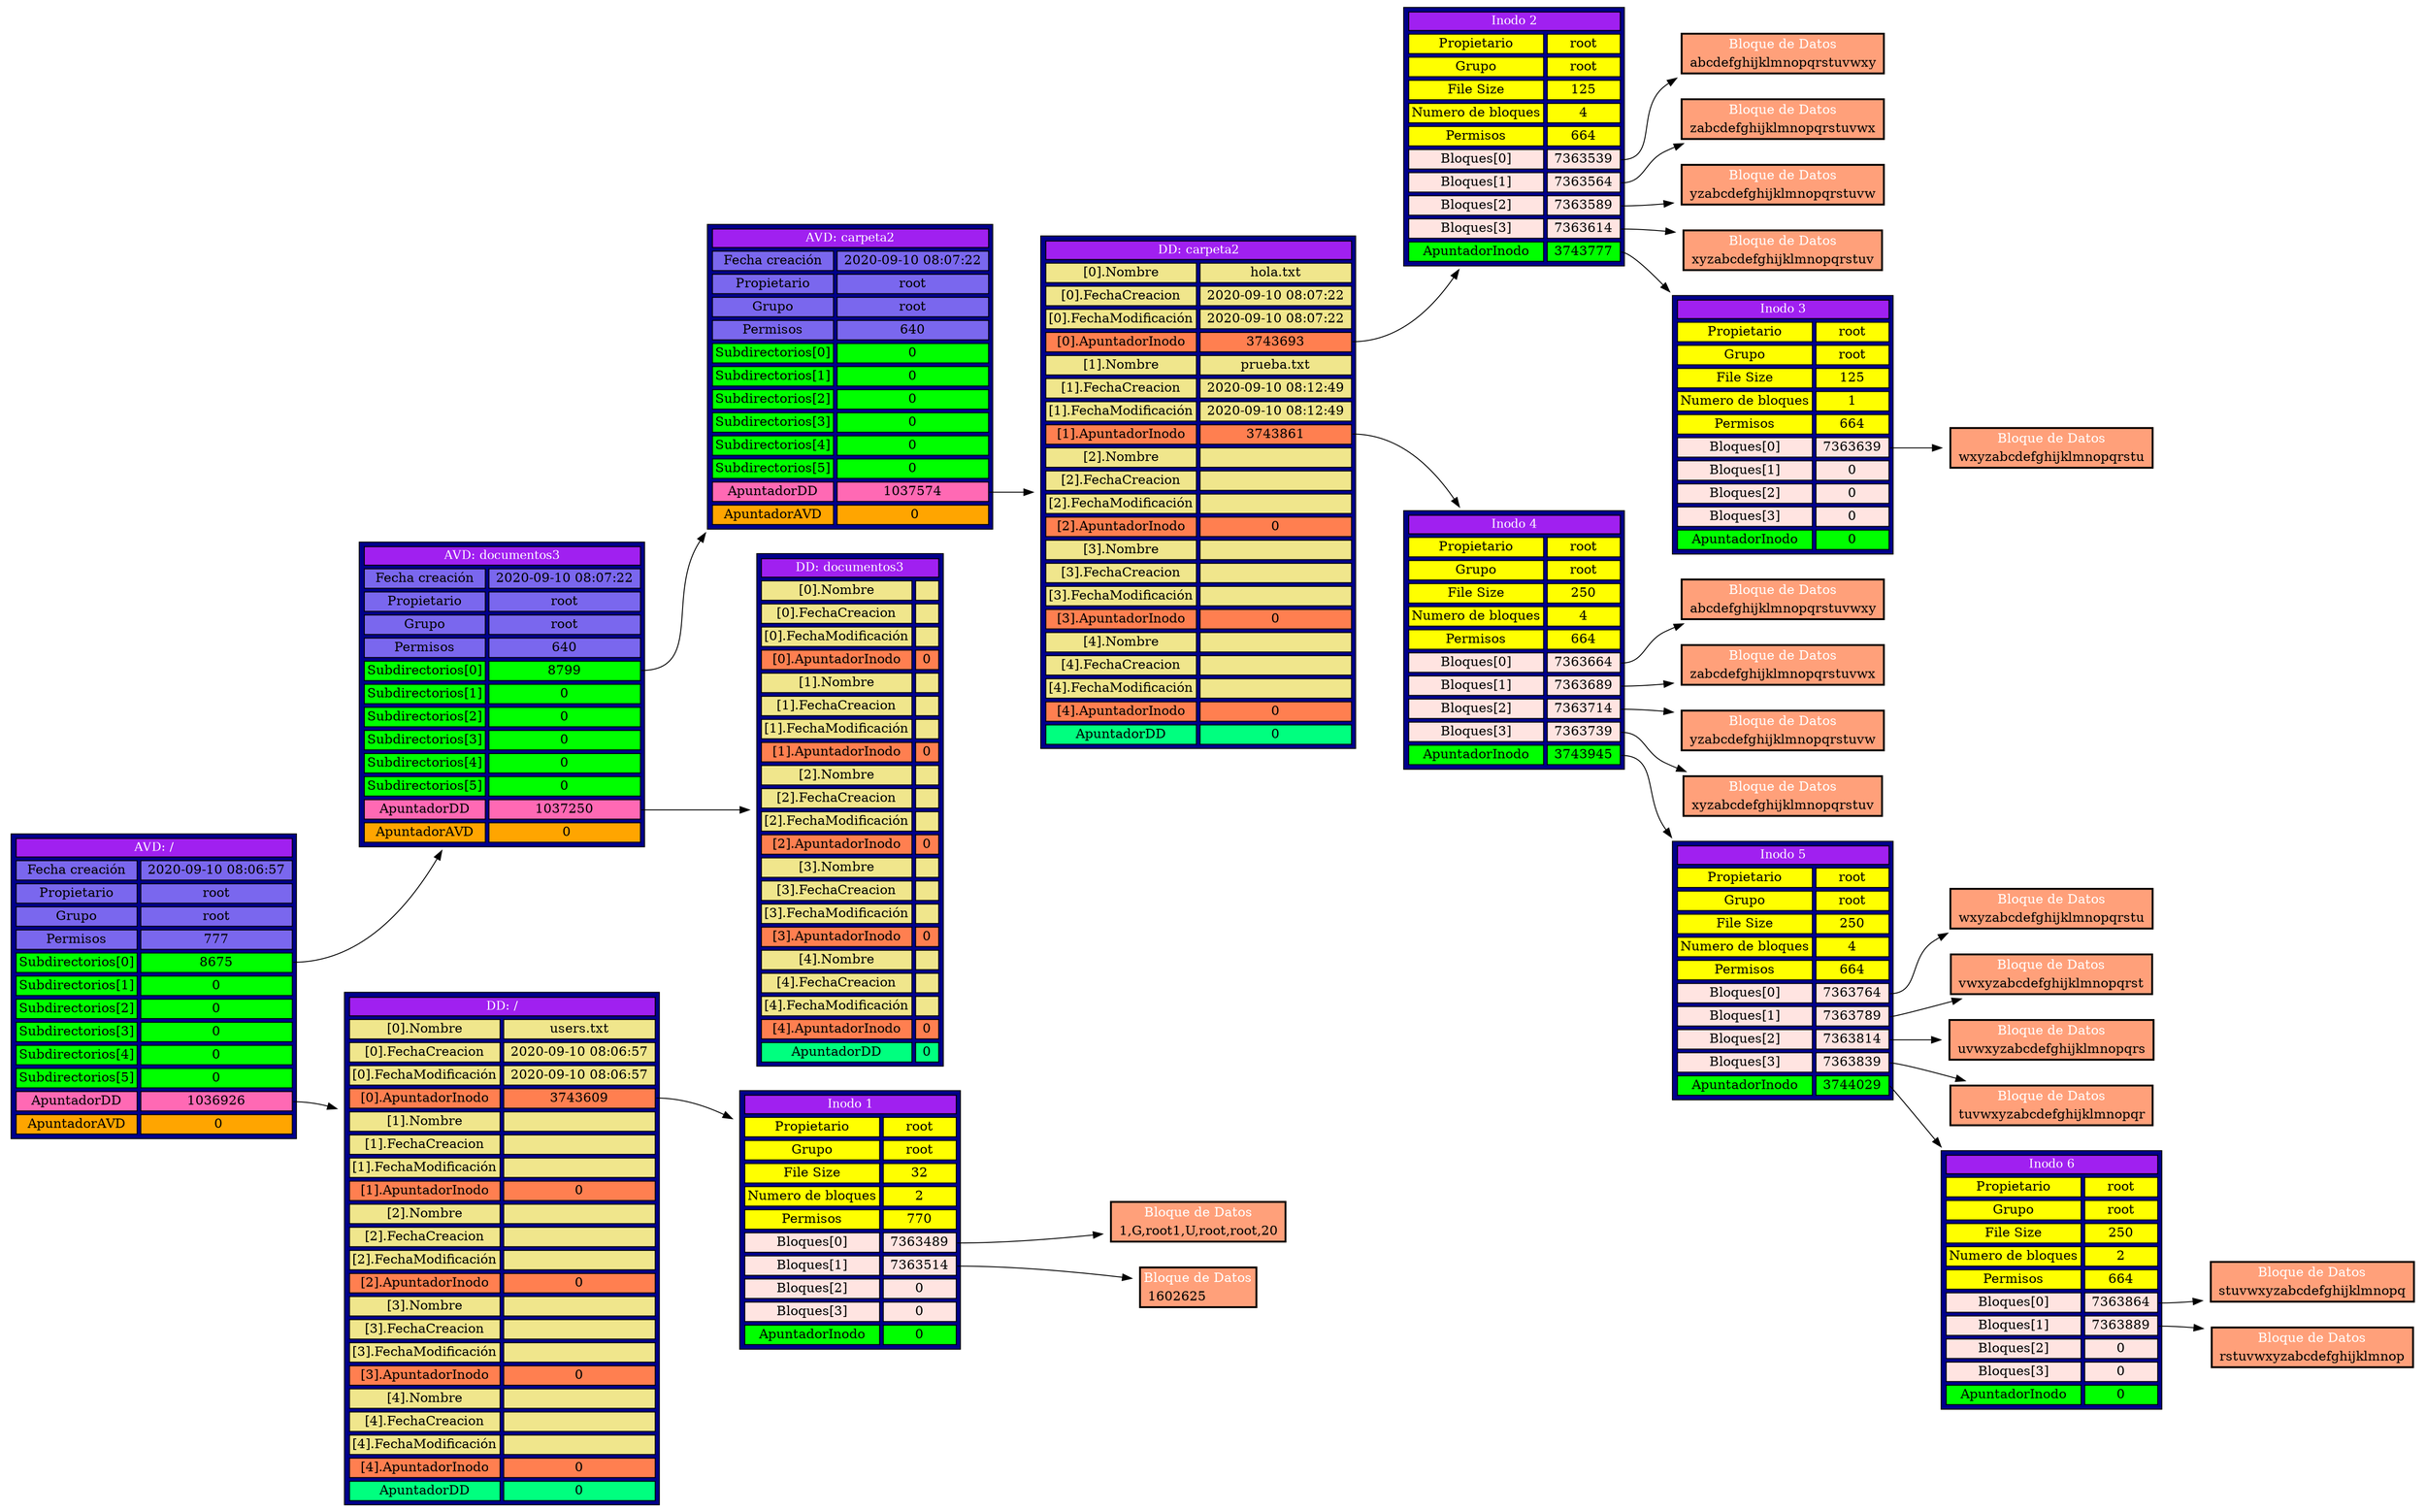 digraph Tree {
		node [shape=plaintext];
		rankdir =LR;
		AVD0 [label=<
	<TABLE BORDER="1"  cellpadding="2"   CELLBORDER="1" CELLSPACING="4" BGCOLOR="blue4" color = 'black'>            
	   <TR> 
		   <TD bgcolor='purple' colspan="2"><font color='white' point-size='13'>AVD: /</font></TD>
	   </TR>
	   <TR> 
		   <TD bgcolor='slateblue2' >Fecha creación</TD>
		   <TD bgcolor='slateblue2' > 2020-09-10 08:06:57 </TD>
	   </TR>
	   <TR>
		   <TD bgcolor='slateblue2' >Propietario</TD>
		   <TD bgcolor='slateblue2' > root </TD>
	   </TR>
	   <TR>
		   <TD bgcolor='slateblue2' >Grupo</TD>
		   <TD bgcolor='slateblue2' > root </TD>
	   </TR>
	   <TR>
		   <TD bgcolor='slateblue2' >Permisos</TD>
		   <TD bgcolor='slateblue2' > 777 </TD>
	   </TR>
	   <TR>
		   <TD  bgcolor='green1' >Subdirectorios[0]</TD>
		   <TD  bgcolor='green1' PORT="0"> 8675 </TD>
	   </TR>
	   <TR>
		   <TD  bgcolor='green1' >Subdirectorios[1]</TD>
		   <TD  bgcolor='green1' PORT="1"> 0 </TD>
	   </TR>
	   <TR>
		   <TD  bgcolor='green1' >Subdirectorios[2]</TD>
		   <TD  bgcolor='green1' PORT="2"> 0 </TD>
	   </TR>
	   <TR>
		   <TD  bgcolor='green1' >Subdirectorios[3]</TD>
		   <TD  bgcolor='green1' PORT="3"> 0 </TD>
	   </TR>
	   <TR>
		   <TD  bgcolor='green1' >Subdirectorios[4]</TD>
		   <TD  bgcolor='green1' PORT="4"> 0 </TD>
	   </TR>
	   <TR>
		   <TD  bgcolor='green1' >Subdirectorios[5]</TD>
		   <TD  bgcolor='green1' PORT="5"> 0 </TD>
	   </TR>
	   <TR>
		   <TD  bgcolor='hotpink' >ApuntadorDD</TD>
		   <TD  bgcolor='hotpink' PORT="6"> 1036926 </TD>
	   </TR>
	   <TR>
		   <TD  bgcolor='orange' >ApuntadorAVD</TD>
		   <TD  bgcolor='orange' PORT="7"> 0</TD>
	   </TR>
   </TABLE>
	>];

	AVD0:0->AVD1
			
				AVD1 [label=<
	<TABLE BORDER="1"  cellpadding="2"   CELLBORDER="1" CELLSPACING="4" BGCOLOR="blue4" color = 'black'>            
	   <TR> 
		   <TD bgcolor='purple' colspan="2"><font color='white' point-size='13'>AVD: documentos3</font></TD>
	   </TR>
	   <TR> 
		   <TD bgcolor='slateblue2' >Fecha creación</TD>
		   <TD bgcolor='slateblue2' > 2020-09-10 08:07:22 </TD>
	   </TR>
	   <TR>
		   <TD bgcolor='slateblue2' >Propietario</TD>
		   <TD bgcolor='slateblue2' > root </TD>
	   </TR>
	   <TR>
		   <TD bgcolor='slateblue2' >Grupo</TD>
		   <TD bgcolor='slateblue2' > root </TD>
	   </TR>
	   <TR>
		   <TD bgcolor='slateblue2' >Permisos</TD>
		   <TD bgcolor='slateblue2' > 640 </TD>
	   </TR>
	   <TR>
		   <TD  bgcolor='green1' >Subdirectorios[0]</TD>
		   <TD  bgcolor='green1' PORT="0"> 8799 </TD>
	   </TR>
	   <TR>
		   <TD  bgcolor='green1' >Subdirectorios[1]</TD>
		   <TD  bgcolor='green1' PORT="1"> 0 </TD>
	   </TR>
	   <TR>
		   <TD  bgcolor='green1' >Subdirectorios[2]</TD>
		   <TD  bgcolor='green1' PORT="2"> 0 </TD>
	   </TR>
	   <TR>
		   <TD  bgcolor='green1' >Subdirectorios[3]</TD>
		   <TD  bgcolor='green1' PORT="3"> 0 </TD>
	   </TR>
	   <TR>
		   <TD  bgcolor='green1' >Subdirectorios[4]</TD>
		   <TD  bgcolor='green1' PORT="4"> 0 </TD>
	   </TR>
	   <TR>
		   <TD  bgcolor='green1' >Subdirectorios[5]</TD>
		   <TD  bgcolor='green1' PORT="5"> 0 </TD>
	   </TR>
	   <TR>
		   <TD  bgcolor='hotpink' >ApuntadorDD</TD>
		   <TD  bgcolor='hotpink' PORT="6"> 1037250 </TD>
	   </TR>
	   <TR>
		   <TD  bgcolor='orange' >ApuntadorAVD</TD>
		   <TD  bgcolor='orange' PORT="7"> 0</TD>
	   </TR>
   </TABLE>
	>];

	AVD1:0->AVD2
			
				AVD2 [label=<
	<TABLE BORDER="1"  cellpadding="2"   CELLBORDER="1" CELLSPACING="4" BGCOLOR="blue4" color = 'black'>            
	   <TR> 
		   <TD bgcolor='purple' colspan="2"><font color='white' point-size='13'>AVD: carpeta2</font></TD>
	   </TR>
	   <TR> 
		   <TD bgcolor='slateblue2' >Fecha creación</TD>
		   <TD bgcolor='slateblue2' > 2020-09-10 08:07:22 </TD>
	   </TR>
	   <TR>
		   <TD bgcolor='slateblue2' >Propietario</TD>
		   <TD bgcolor='slateblue2' > root </TD>
	   </TR>
	   <TR>
		   <TD bgcolor='slateblue2' >Grupo</TD>
		   <TD bgcolor='slateblue2' > root </TD>
	   </TR>
	   <TR>
		   <TD bgcolor='slateblue2' >Permisos</TD>
		   <TD bgcolor='slateblue2' > 640 </TD>
	   </TR>
	   <TR>
		   <TD  bgcolor='green1' >Subdirectorios[0]</TD>
		   <TD  bgcolor='green1' PORT="0"> 0 </TD>
	   </TR>
	   <TR>
		   <TD  bgcolor='green1' >Subdirectorios[1]</TD>
		   <TD  bgcolor='green1' PORT="1"> 0 </TD>
	   </TR>
	   <TR>
		   <TD  bgcolor='green1' >Subdirectorios[2]</TD>
		   <TD  bgcolor='green1' PORT="2"> 0 </TD>
	   </TR>
	   <TR>
		   <TD  bgcolor='green1' >Subdirectorios[3]</TD>
		   <TD  bgcolor='green1' PORT="3"> 0 </TD>
	   </TR>
	   <TR>
		   <TD  bgcolor='green1' >Subdirectorios[4]</TD>
		   <TD  bgcolor='green1' PORT="4"> 0 </TD>
	   </TR>
	   <TR>
		   <TD  bgcolor='green1' >Subdirectorios[5]</TD>
		   <TD  bgcolor='green1' PORT="5"> 0 </TD>
	   </TR>
	   <TR>
		   <TD  bgcolor='hotpink' >ApuntadorDD</TD>
		   <TD  bgcolor='hotpink' PORT="6"> 1037574 </TD>
	   </TR>
	   <TR>
		   <TD  bgcolor='orange' >ApuntadorAVD</TD>
		   <TD  bgcolor='orange' PORT="7"> 0</TD>
	   </TR>
   </TABLE>
	>];

	AVD2:6->DD0

			DD0 [label=<
	<TABLE BORDER="1"  cellpadding="2"   CELLBORDER="1" CELLSPACING="4" BGCOLOR="blue4" color = 'black'>            
	   <TR> 
		   <TD bgcolor='purple' colspan="2"><font color='white' point-size='13'>DD: carpeta2</font></TD>
	   </TR>
	   <TR>
		   <TD bgcolor='khaki' >[0].Nombre</TD>
		   <TD bgcolor='khaki' > hola.txt </TD>
	   </TR>
	   <TR>
		   <TD bgcolor='khaki' >[0].FechaCreacion</TD>
		   <TD bgcolor='khaki' > 2020-09-10 08:07:22 </TD>
	   </TR>
		<TR>
		   <TD bgcolor='khaki' >[0].FechaModificación</TD>
		   <TD bgcolor='khaki' > 2020-09-10 08:07:22 </TD>
	   </TR>
		<TR>
		   <TD bgcolor='coral' >[0].ApuntadorInodo</TD>
		   <TD bgcolor='coral' PORT="0" > 3743693 </TD>
	   </TR>
		<TR>
		   <TD bgcolor='khaki' >[1].Nombre</TD>
		   <TD bgcolor='khaki' > prueba.txt </TD>
	   </TR>
	   <TR>
		   <TD bgcolor='khaki' >[1].FechaCreacion</TD>
		   <TD bgcolor='khaki' > 2020-09-10 08:12:49 </TD>
	   </TR>
		<TR>
		   <TD bgcolor='khaki' >[1].FechaModificación</TD>
		   <TD bgcolor='khaki' > 2020-09-10 08:12:49 </TD>
	   </TR>
		<TR>
		   <TD bgcolor='coral' >[1].ApuntadorInodo</TD>
		   <TD bgcolor='coral' PORT="1" > 3743861 </TD>
	   </TR>
		<TR>
		   <TD bgcolor='khaki' >[2].Nombre</TD>
		   <TD bgcolor='khaki' >  </TD>
	   </TR>
	   <TR>
		   <TD bgcolor='khaki' >[2].FechaCreacion</TD>
		   <TD bgcolor='khaki' >  </TD>
	   </TR>
		<TR>
		   <TD bgcolor='khaki' >[2].FechaModificación</TD>
		   <TD bgcolor='khaki' >  </TD>
	   </TR>
		<TR>
		   <TD bgcolor='coral' >[2].ApuntadorInodo</TD>
		   <TD bgcolor='coral' PORT="2" > 0 </TD>
	   </TR>
		<TR>
		   <TD bgcolor='khaki' >[3].Nombre</TD>
		   <TD bgcolor='khaki' >  </TD>
	   </TR>
	   <TR>
		   <TD bgcolor='khaki' >[3].FechaCreacion</TD>
		   <TD bgcolor='khaki' >  </TD>
	   </TR>
		<TR>
		   <TD bgcolor='khaki' >[3].FechaModificación</TD>
		   <TD bgcolor='khaki' >  </TD>
	   </TR>
		<TR>
		   <TD bgcolor='coral' >[3].ApuntadorInodo</TD>
		   <TD bgcolor='coral' PORT="3" > 0 </TD>
	   </TR>
		<TR>
		   <TD bgcolor='khaki' >[4].Nombre</TD>
		   <TD bgcolor='khaki' >  </TD>
	   </TR>
	   <TR>
		   <TD bgcolor='khaki' >[4].FechaCreacion</TD>
		   <TD bgcolor='khaki' >  </TD>
	   </TR>
		<TR>
		   <TD bgcolor='khaki' >[4].FechaModificación</TD>
		   <TD bgcolor='khaki' >  </TD>
	   </TR>
		<TR>
		   <TD bgcolor='coral' >[4].ApuntadorInodo</TD>
		   <TD bgcolor='coral' PORT="4" > 0 </TD>
	   </TR>
	   <TR>
		   <TD  bgcolor='springgreen' >ApuntadorDD</TD>
		   <TD  bgcolor='springgreen' PORT="5"> 0 </TD>
	   </TR>

   </TABLE>
	>];

	DD0:0->Inodo0
			
				Inodo0 [label=<
	<TABLE BORDER="1"  cellpadding="2"   CELLBORDER="1" CELLSPACING="4" BGCOLOR="blue4" color = 'black'>            
	   <TR>
	   <TD bgcolor='purple' colspan="2"><font color='white' point-size='13'>Inodo 2</font></TD>
	   </TR>
	   <TR> 
		   <TD bgcolor='yellow' >Propietario</TD>
		   <TD bgcolor='yellow' > root </TD>
	   </TR>
	   <TR> 
		   <TD bgcolor='yellow' >Grupo</TD>
		   <TD bgcolor='yellow' > root </TD>
	   </TR>
	   <TR> 
		   <TD bgcolor='yellow' >File Size</TD>
		   <TD bgcolor='yellow' > 125 </TD>
	   </TR>
	   <TR> 
		   <TD bgcolor='yellow' >Numero de bloques</TD>
		   <TD bgcolor='yellow' > 4 </TD>
	   </TR>
	   <TR> 
		   <TD bgcolor='yellow' >Permisos</TD>
		   <TD bgcolor='yellow' > 664 </TD>
	   </TR>
	   <TR> 
		   <TD bgcolor='mistyrose' >Bloques[0]</TD>
		   <TD bgcolor='mistyrose' PORT="0" > 7363539 </TD>
	   </TR>
	   <TR> 
		   <TD bgcolor='mistyrose' >Bloques[1]</TD>
		   <TD bgcolor='mistyrose' PORT="1" > 7363564 </TD>
	   </TR>
	   <TR> 
		   <TD bgcolor='mistyrose' >Bloques[2]</TD>
		   <TD bgcolor='mistyrose' PORT="2" > 7363589 </TD>
	   </TR>
	   <TR> 
		   <TD bgcolor='mistyrose' >Bloques[3]</TD>
		   <TD bgcolor='mistyrose' PORT="3" > 7363614 </TD>
	   </TR>
	   <TR> 
		   <TD bgcolor='lime' >ApuntadorInodo</TD>
		   <TD bgcolor='lime' PORT="4" > 3743777 </TD>
	   </TR>

   	</TABLE>
   >];
   
	Inodo0:0->Bloque0
			
				Bloque0 [label=<
	<table border="2" cellborder="0" cellspacing="1" bgcolor="lightsalmon" color="black">
		<tr> 
			<TD align ="center"><font color="white" >Bloque de Datos</font></TD> 
		</tr>
		<tr>
			<TD align="left"> abcdefghijklmnopqrstuvwxy </TD>
		</tr>
	</table>
	>];
	
	Inodo0:1->Bloque1
			
				Bloque1 [label=<
	<table border="2" cellborder="0" cellspacing="1" bgcolor="lightsalmon" color="black">
		<tr> 
			<TD align ="center"><font color="white" >Bloque de Datos</font></TD> 
		</tr>
		<tr>
			<TD align="left"> zabcdefghijklmnopqrstuvwx </TD>
		</tr>
	</table>
	>];
	
	Inodo0:2->Bloque2
			
				Bloque2 [label=<
	<table border="2" cellborder="0" cellspacing="1" bgcolor="lightsalmon" color="black">
		<tr> 
			<TD align ="center"><font color="white" >Bloque de Datos</font></TD> 
		</tr>
		<tr>
			<TD align="left"> yzabcdefghijklmnopqrstuvw </TD>
		</tr>
	</table>
	>];
	
	Inodo0:3->Bloque3
			
				Bloque3 [label=<
	<table border="2" cellborder="0" cellspacing="1" bgcolor="lightsalmon" color="black">
		<tr> 
			<TD align ="center"><font color="white" >Bloque de Datos</font></TD> 
		</tr>
		<tr>
			<TD align="left"> xyzabcdefghijklmnopqrstuv </TD>
		</tr>
	</table>
	>];
	
	Inodo0:4->Inodo1
			
				Inodo1 [label=<
	<TABLE BORDER="1"  cellpadding="2"   CELLBORDER="1" CELLSPACING="4" BGCOLOR="blue4" color = 'black'>            
	   <TR>
	   <TD bgcolor='purple' colspan="2"><font color='white' point-size='13'>Inodo 3</font></TD>
	   </TR>
	   <TR> 
		   <TD bgcolor='yellow' >Propietario</TD>
		   <TD bgcolor='yellow' > root </TD>
	   </TR>
	   <TR> 
		   <TD bgcolor='yellow' >Grupo</TD>
		   <TD bgcolor='yellow' > root </TD>
	   </TR>
	   <TR> 
		   <TD bgcolor='yellow' >File Size</TD>
		   <TD bgcolor='yellow' > 125 </TD>
	   </TR>
	   <TR> 
		   <TD bgcolor='yellow' >Numero de bloques</TD>
		   <TD bgcolor='yellow' > 1 </TD>
	   </TR>
	   <TR> 
		   <TD bgcolor='yellow' >Permisos</TD>
		   <TD bgcolor='yellow' > 664 </TD>
	   </TR>
	   <TR> 
		   <TD bgcolor='mistyrose' >Bloques[0]</TD>
		   <TD bgcolor='mistyrose' PORT="0" > 7363639 </TD>
	   </TR>
	   <TR> 
		   <TD bgcolor='mistyrose' >Bloques[1]</TD>
		   <TD bgcolor='mistyrose' PORT="1" > 0 </TD>
	   </TR>
	   <TR> 
		   <TD bgcolor='mistyrose' >Bloques[2]</TD>
		   <TD bgcolor='mistyrose' PORT="2" > 0 </TD>
	   </TR>
	   <TR> 
		   <TD bgcolor='mistyrose' >Bloques[3]</TD>
		   <TD bgcolor='mistyrose' PORT="3" > 0 </TD>
	   </TR>
	   <TR> 
		   <TD bgcolor='lime' >ApuntadorInodo</TD>
		   <TD bgcolor='lime' PORT="4" > 0 </TD>
	   </TR>

   	</TABLE>
   >];
   
	Inodo1:0->Bloque4
			
				Bloque4 [label=<
	<table border="2" cellborder="0" cellspacing="1" bgcolor="lightsalmon" color="black">
		<tr> 
			<TD align ="center"><font color="white" >Bloque de Datos</font></TD> 
		</tr>
		<tr>
			<TD align="left"> wxyzabcdefghijklmnopqrstu </TD>
		</tr>
	</table>
	>];
	
	DD0:1->Inodo2
			
				Inodo2 [label=<
	<TABLE BORDER="1"  cellpadding="2"   CELLBORDER="1" CELLSPACING="4" BGCOLOR="blue4" color = 'black'>            
	   <TR>
	   <TD bgcolor='purple' colspan="2"><font color='white' point-size='13'>Inodo 4</font></TD>
	   </TR>
	   <TR> 
		   <TD bgcolor='yellow' >Propietario</TD>
		   <TD bgcolor='yellow' > root </TD>
	   </TR>
	   <TR> 
		   <TD bgcolor='yellow' >Grupo</TD>
		   <TD bgcolor='yellow' > root </TD>
	   </TR>
	   <TR> 
		   <TD bgcolor='yellow' >File Size</TD>
		   <TD bgcolor='yellow' > 250 </TD>
	   </TR>
	   <TR> 
		   <TD bgcolor='yellow' >Numero de bloques</TD>
		   <TD bgcolor='yellow' > 4 </TD>
	   </TR>
	   <TR> 
		   <TD bgcolor='yellow' >Permisos</TD>
		   <TD bgcolor='yellow' > 664 </TD>
	   </TR>
	   <TR> 
		   <TD bgcolor='mistyrose' >Bloques[0]</TD>
		   <TD bgcolor='mistyrose' PORT="0" > 7363664 </TD>
	   </TR>
	   <TR> 
		   <TD bgcolor='mistyrose' >Bloques[1]</TD>
		   <TD bgcolor='mistyrose' PORT="1" > 7363689 </TD>
	   </TR>
	   <TR> 
		   <TD bgcolor='mistyrose' >Bloques[2]</TD>
		   <TD bgcolor='mistyrose' PORT="2" > 7363714 </TD>
	   </TR>
	   <TR> 
		   <TD bgcolor='mistyrose' >Bloques[3]</TD>
		   <TD bgcolor='mistyrose' PORT="3" > 7363739 </TD>
	   </TR>
	   <TR> 
		   <TD bgcolor='lime' >ApuntadorInodo</TD>
		   <TD bgcolor='lime' PORT="4" > 3743945 </TD>
	   </TR>

   	</TABLE>
   >];
   
	Inodo2:0->Bloque5
			
				Bloque5 [label=<
	<table border="2" cellborder="0" cellspacing="1" bgcolor="lightsalmon" color="black">
		<tr> 
			<TD align ="center"><font color="white" >Bloque de Datos</font></TD> 
		</tr>
		<tr>
			<TD align="left"> abcdefghijklmnopqrstuvwxy </TD>
		</tr>
	</table>
	>];
	
	Inodo2:1->Bloque6
			
				Bloque6 [label=<
	<table border="2" cellborder="0" cellspacing="1" bgcolor="lightsalmon" color="black">
		<tr> 
			<TD align ="center"><font color="white" >Bloque de Datos</font></TD> 
		</tr>
		<tr>
			<TD align="left"> zabcdefghijklmnopqrstuvwx </TD>
		</tr>
	</table>
	>];
	
	Inodo2:2->Bloque7
			
				Bloque7 [label=<
	<table border="2" cellborder="0" cellspacing="1" bgcolor="lightsalmon" color="black">
		<tr> 
			<TD align ="center"><font color="white" >Bloque de Datos</font></TD> 
		</tr>
		<tr>
			<TD align="left"> yzabcdefghijklmnopqrstuvw </TD>
		</tr>
	</table>
	>];
	
	Inodo2:3->Bloque8
			
				Bloque8 [label=<
	<table border="2" cellborder="0" cellspacing="1" bgcolor="lightsalmon" color="black">
		<tr> 
			<TD align ="center"><font color="white" >Bloque de Datos</font></TD> 
		</tr>
		<tr>
			<TD align="left"> xyzabcdefghijklmnopqrstuv </TD>
		</tr>
	</table>
	>];
	
	Inodo2:4->Inodo3
			
				Inodo3 [label=<
	<TABLE BORDER="1"  cellpadding="2"   CELLBORDER="1" CELLSPACING="4" BGCOLOR="blue4" color = 'black'>            
	   <TR>
	   <TD bgcolor='purple' colspan="2"><font color='white' point-size='13'>Inodo 5</font></TD>
	   </TR>
	   <TR> 
		   <TD bgcolor='yellow' >Propietario</TD>
		   <TD bgcolor='yellow' > root </TD>
	   </TR>
	   <TR> 
		   <TD bgcolor='yellow' >Grupo</TD>
		   <TD bgcolor='yellow' > root </TD>
	   </TR>
	   <TR> 
		   <TD bgcolor='yellow' >File Size</TD>
		   <TD bgcolor='yellow' > 250 </TD>
	   </TR>
	   <TR> 
		   <TD bgcolor='yellow' >Numero de bloques</TD>
		   <TD bgcolor='yellow' > 4 </TD>
	   </TR>
	   <TR> 
		   <TD bgcolor='yellow' >Permisos</TD>
		   <TD bgcolor='yellow' > 664 </TD>
	   </TR>
	   <TR> 
		   <TD bgcolor='mistyrose' >Bloques[0]</TD>
		   <TD bgcolor='mistyrose' PORT="0" > 7363764 </TD>
	   </TR>
	   <TR> 
		   <TD bgcolor='mistyrose' >Bloques[1]</TD>
		   <TD bgcolor='mistyrose' PORT="1" > 7363789 </TD>
	   </TR>
	   <TR> 
		   <TD bgcolor='mistyrose' >Bloques[2]</TD>
		   <TD bgcolor='mistyrose' PORT="2" > 7363814 </TD>
	   </TR>
	   <TR> 
		   <TD bgcolor='mistyrose' >Bloques[3]</TD>
		   <TD bgcolor='mistyrose' PORT="3" > 7363839 </TD>
	   </TR>
	   <TR> 
		   <TD bgcolor='lime' >ApuntadorInodo</TD>
		   <TD bgcolor='lime' PORT="4" > 3744029 </TD>
	   </TR>

   	</TABLE>
   >];
   
	Inodo3:0->Bloque9
			
				Bloque9 [label=<
	<table border="2" cellborder="0" cellspacing="1" bgcolor="lightsalmon" color="black">
		<tr> 
			<TD align ="center"><font color="white" >Bloque de Datos</font></TD> 
		</tr>
		<tr>
			<TD align="left"> wxyzabcdefghijklmnopqrstu </TD>
		</tr>
	</table>
	>];
	
	Inodo3:1->Bloque10
			
				Bloque10 [label=<
	<table border="2" cellborder="0" cellspacing="1" bgcolor="lightsalmon" color="black">
		<tr> 
			<TD align ="center"><font color="white" >Bloque de Datos</font></TD> 
		</tr>
		<tr>
			<TD align="left"> vwxyzabcdefghijklmnopqrst </TD>
		</tr>
	</table>
	>];
	
	Inodo3:2->Bloque11
			
				Bloque11 [label=<
	<table border="2" cellborder="0" cellspacing="1" bgcolor="lightsalmon" color="black">
		<tr> 
			<TD align ="center"><font color="white" >Bloque de Datos</font></TD> 
		</tr>
		<tr>
			<TD align="left"> uvwxyzabcdefghijklmnopqrs </TD>
		</tr>
	</table>
	>];
	
	Inodo3:3->Bloque12
			
				Bloque12 [label=<
	<table border="2" cellborder="0" cellspacing="1" bgcolor="lightsalmon" color="black">
		<tr> 
			<TD align ="center"><font color="white" >Bloque de Datos</font></TD> 
		</tr>
		<tr>
			<TD align="left"> tuvwxyzabcdefghijklmnopqr </TD>
		</tr>
	</table>
	>];
	
	Inodo3:4->Inodo4
			
				Inodo4 [label=<
	<TABLE BORDER="1"  cellpadding="2"   CELLBORDER="1" CELLSPACING="4" BGCOLOR="blue4" color = 'black'>            
	   <TR>
	   <TD bgcolor='purple' colspan="2"><font color='white' point-size='13'>Inodo 6</font></TD>
	   </TR>
	   <TR> 
		   <TD bgcolor='yellow' >Propietario</TD>
		   <TD bgcolor='yellow' > root </TD>
	   </TR>
	   <TR> 
		   <TD bgcolor='yellow' >Grupo</TD>
		   <TD bgcolor='yellow' > root </TD>
	   </TR>
	   <TR> 
		   <TD bgcolor='yellow' >File Size</TD>
		   <TD bgcolor='yellow' > 250 </TD>
	   </TR>
	   <TR> 
		   <TD bgcolor='yellow' >Numero de bloques</TD>
		   <TD bgcolor='yellow' > 2 </TD>
	   </TR>
	   <TR> 
		   <TD bgcolor='yellow' >Permisos</TD>
		   <TD bgcolor='yellow' > 664 </TD>
	   </TR>
	   <TR> 
		   <TD bgcolor='mistyrose' >Bloques[0]</TD>
		   <TD bgcolor='mistyrose' PORT="0" > 7363864 </TD>
	   </TR>
	   <TR> 
		   <TD bgcolor='mistyrose' >Bloques[1]</TD>
		   <TD bgcolor='mistyrose' PORT="1" > 7363889 </TD>
	   </TR>
	   <TR> 
		   <TD bgcolor='mistyrose' >Bloques[2]</TD>
		   <TD bgcolor='mistyrose' PORT="2" > 0 </TD>
	   </TR>
	   <TR> 
		   <TD bgcolor='mistyrose' >Bloques[3]</TD>
		   <TD bgcolor='mistyrose' PORT="3" > 0 </TD>
	   </TR>
	   <TR> 
		   <TD bgcolor='lime' >ApuntadorInodo</TD>
		   <TD bgcolor='lime' PORT="4" > 0 </TD>
	   </TR>

   	</TABLE>
   >];
   
	Inodo4:0->Bloque13
			
				Bloque13 [label=<
	<table border="2" cellborder="0" cellspacing="1" bgcolor="lightsalmon" color="black">
		<tr> 
			<TD align ="center"><font color="white" >Bloque de Datos</font></TD> 
		</tr>
		<tr>
			<TD align="left"> stuvwxyzabcdefghijklmnopq </TD>
		</tr>
	</table>
	>];
	
	Inodo4:1->Bloque14
			
				Bloque14 [label=<
	<table border="2" cellborder="0" cellspacing="1" bgcolor="lightsalmon" color="black">
		<tr> 
			<TD align ="center"><font color="white" >Bloque de Datos</font></TD> 
		</tr>
		<tr>
			<TD align="left"> rstuvwxyzabcdefghijklmnop </TD>
		</tr>
	</table>
	>];
	
	AVD1:6->DD1

			DD1 [label=<
	<TABLE BORDER="1"  cellpadding="2"   CELLBORDER="1" CELLSPACING="4" BGCOLOR="blue4" color = 'black'>            
	   <TR> 
		   <TD bgcolor='purple' colspan="2"><font color='white' point-size='13'>DD: documentos3</font></TD>
	   </TR>
	   <TR>
		   <TD bgcolor='khaki' >[0].Nombre</TD>
		   <TD bgcolor='khaki' >  </TD>
	   </TR>
	   <TR>
		   <TD bgcolor='khaki' >[0].FechaCreacion</TD>
		   <TD bgcolor='khaki' >  </TD>
	   </TR>
		<TR>
		   <TD bgcolor='khaki' >[0].FechaModificación</TD>
		   <TD bgcolor='khaki' >  </TD>
	   </TR>
		<TR>
		   <TD bgcolor='coral' >[0].ApuntadorInodo</TD>
		   <TD bgcolor='coral' PORT="0" > 0 </TD>
	   </TR>
		<TR>
		   <TD bgcolor='khaki' >[1].Nombre</TD>
		   <TD bgcolor='khaki' >  </TD>
	   </TR>
	   <TR>
		   <TD bgcolor='khaki' >[1].FechaCreacion</TD>
		   <TD bgcolor='khaki' >  </TD>
	   </TR>
		<TR>
		   <TD bgcolor='khaki' >[1].FechaModificación</TD>
		   <TD bgcolor='khaki' >  </TD>
	   </TR>
		<TR>
		   <TD bgcolor='coral' >[1].ApuntadorInodo</TD>
		   <TD bgcolor='coral' PORT="1" > 0 </TD>
	   </TR>
		<TR>
		   <TD bgcolor='khaki' >[2].Nombre</TD>
		   <TD bgcolor='khaki' >  </TD>
	   </TR>
	   <TR>
		   <TD bgcolor='khaki' >[2].FechaCreacion</TD>
		   <TD bgcolor='khaki' >  </TD>
	   </TR>
		<TR>
		   <TD bgcolor='khaki' >[2].FechaModificación</TD>
		   <TD bgcolor='khaki' >  </TD>
	   </TR>
		<TR>
		   <TD bgcolor='coral' >[2].ApuntadorInodo</TD>
		   <TD bgcolor='coral' PORT="2" > 0 </TD>
	   </TR>
		<TR>
		   <TD bgcolor='khaki' >[3].Nombre</TD>
		   <TD bgcolor='khaki' >  </TD>
	   </TR>
	   <TR>
		   <TD bgcolor='khaki' >[3].FechaCreacion</TD>
		   <TD bgcolor='khaki' >  </TD>
	   </TR>
		<TR>
		   <TD bgcolor='khaki' >[3].FechaModificación</TD>
		   <TD bgcolor='khaki' >  </TD>
	   </TR>
		<TR>
		   <TD bgcolor='coral' >[3].ApuntadorInodo</TD>
		   <TD bgcolor='coral' PORT="3" > 0 </TD>
	   </TR>
		<TR>
		   <TD bgcolor='khaki' >[4].Nombre</TD>
		   <TD bgcolor='khaki' >  </TD>
	   </TR>
	   <TR>
		   <TD bgcolor='khaki' >[4].FechaCreacion</TD>
		   <TD bgcolor='khaki' >  </TD>
	   </TR>
		<TR>
		   <TD bgcolor='khaki' >[4].FechaModificación</TD>
		   <TD bgcolor='khaki' >  </TD>
	   </TR>
		<TR>
		   <TD bgcolor='coral' >[4].ApuntadorInodo</TD>
		   <TD bgcolor='coral' PORT="4" > 0 </TD>
	   </TR>
	   <TR>
		   <TD  bgcolor='springgreen' >ApuntadorDD</TD>
		   <TD  bgcolor='springgreen' PORT="5"> 0 </TD>
	   </TR>

   </TABLE>
	>];

	AVD0:6->DD2

			DD2 [label=<
	<TABLE BORDER="1"  cellpadding="2"   CELLBORDER="1" CELLSPACING="4" BGCOLOR="blue4" color = 'black'>            
	   <TR> 
		   <TD bgcolor='purple' colspan="2"><font color='white' point-size='13'>DD: /</font></TD>
	   </TR>
	   <TR>
		   <TD bgcolor='khaki' >[0].Nombre</TD>
		   <TD bgcolor='khaki' > users.txt </TD>
	   </TR>
	   <TR>
		   <TD bgcolor='khaki' >[0].FechaCreacion</TD>
		   <TD bgcolor='khaki' > 2020-09-10 08:06:57 </TD>
	   </TR>
		<TR>
		   <TD bgcolor='khaki' >[0].FechaModificación</TD>
		   <TD bgcolor='khaki' > 2020-09-10 08:06:57 </TD>
	   </TR>
		<TR>
		   <TD bgcolor='coral' >[0].ApuntadorInodo</TD>
		   <TD bgcolor='coral' PORT="0" > 3743609 </TD>
	   </TR>
		<TR>
		   <TD bgcolor='khaki' >[1].Nombre</TD>
		   <TD bgcolor='khaki' >  </TD>
	   </TR>
	   <TR>
		   <TD bgcolor='khaki' >[1].FechaCreacion</TD>
		   <TD bgcolor='khaki' >  </TD>
	   </TR>
		<TR>
		   <TD bgcolor='khaki' >[1].FechaModificación</TD>
		   <TD bgcolor='khaki' >  </TD>
	   </TR>
		<TR>
		   <TD bgcolor='coral' >[1].ApuntadorInodo</TD>
		   <TD bgcolor='coral' PORT="1" > 0 </TD>
	   </TR>
		<TR>
		   <TD bgcolor='khaki' >[2].Nombre</TD>
		   <TD bgcolor='khaki' >  </TD>
	   </TR>
	   <TR>
		   <TD bgcolor='khaki' >[2].FechaCreacion</TD>
		   <TD bgcolor='khaki' >  </TD>
	   </TR>
		<TR>
		   <TD bgcolor='khaki' >[2].FechaModificación</TD>
		   <TD bgcolor='khaki' >  </TD>
	   </TR>
		<TR>
		   <TD bgcolor='coral' >[2].ApuntadorInodo</TD>
		   <TD bgcolor='coral' PORT="2" > 0 </TD>
	   </TR>
		<TR>
		   <TD bgcolor='khaki' >[3].Nombre</TD>
		   <TD bgcolor='khaki' >  </TD>
	   </TR>
	   <TR>
		   <TD bgcolor='khaki' >[3].FechaCreacion</TD>
		   <TD bgcolor='khaki' >  </TD>
	   </TR>
		<TR>
		   <TD bgcolor='khaki' >[3].FechaModificación</TD>
		   <TD bgcolor='khaki' >  </TD>
	   </TR>
		<TR>
		   <TD bgcolor='coral' >[3].ApuntadorInodo</TD>
		   <TD bgcolor='coral' PORT="3" > 0 </TD>
	   </TR>
		<TR>
		   <TD bgcolor='khaki' >[4].Nombre</TD>
		   <TD bgcolor='khaki' >  </TD>
	   </TR>
	   <TR>
		   <TD bgcolor='khaki' >[4].FechaCreacion</TD>
		   <TD bgcolor='khaki' >  </TD>
	   </TR>
		<TR>
		   <TD bgcolor='khaki' >[4].FechaModificación</TD>
		   <TD bgcolor='khaki' >  </TD>
	   </TR>
		<TR>
		   <TD bgcolor='coral' >[4].ApuntadorInodo</TD>
		   <TD bgcolor='coral' PORT="4" > 0 </TD>
	   </TR>
	   <TR>
		   <TD  bgcolor='springgreen' >ApuntadorDD</TD>
		   <TD  bgcolor='springgreen' PORT="5"> 0 </TD>
	   </TR>

   </TABLE>
	>];

	DD2:0->Inodo5
			
				Inodo5 [label=<
	<TABLE BORDER="1"  cellpadding="2"   CELLBORDER="1" CELLSPACING="4" BGCOLOR="blue4" color = 'black'>            
	   <TR>
	   <TD bgcolor='purple' colspan="2"><font color='white' point-size='13'>Inodo 1</font></TD>
	   </TR>
	   <TR> 
		   <TD bgcolor='yellow' >Propietario</TD>
		   <TD bgcolor='yellow' > root </TD>
	   </TR>
	   <TR> 
		   <TD bgcolor='yellow' >Grupo</TD>
		   <TD bgcolor='yellow' > root </TD>
	   </TR>
	   <TR> 
		   <TD bgcolor='yellow' >File Size</TD>
		   <TD bgcolor='yellow' > 32 </TD>
	   </TR>
	   <TR> 
		   <TD bgcolor='yellow' >Numero de bloques</TD>
		   <TD bgcolor='yellow' > 2 </TD>
	   </TR>
	   <TR> 
		   <TD bgcolor='yellow' >Permisos</TD>
		   <TD bgcolor='yellow' > 770 </TD>
	   </TR>
	   <TR> 
		   <TD bgcolor='mistyrose' >Bloques[0]</TD>
		   <TD bgcolor='mistyrose' PORT="0" > 7363489 </TD>
	   </TR>
	   <TR> 
		   <TD bgcolor='mistyrose' >Bloques[1]</TD>
		   <TD bgcolor='mistyrose' PORT="1" > 7363514 </TD>
	   </TR>
	   <TR> 
		   <TD bgcolor='mistyrose' >Bloques[2]</TD>
		   <TD bgcolor='mistyrose' PORT="2" > 0 </TD>
	   </TR>
	   <TR> 
		   <TD bgcolor='mistyrose' >Bloques[3]</TD>
		   <TD bgcolor='mistyrose' PORT="3" > 0 </TD>
	   </TR>
	   <TR> 
		   <TD bgcolor='lime' >ApuntadorInodo</TD>
		   <TD bgcolor='lime' PORT="4" > 0 </TD>
	   </TR>

   	</TABLE>
   >];
   
	Inodo5:0->Bloque15
			
				Bloque15 [label=<
	<table border="2" cellborder="0" cellspacing="1" bgcolor="lightsalmon" color="black">
		<tr> 
			<TD align ="center"><font color="white" >Bloque de Datos</font></TD> 
		</tr>
		<tr>
			<TD align="left"> 1,G,root
1,U,root,root,20 </TD>
		</tr>
	</table>
	>];
	
	Inodo5:1->Bloque16
			
				Bloque16 [label=<
	<table border="2" cellborder="0" cellspacing="1" bgcolor="lightsalmon" color="black">
		<tr> 
			<TD align ="center"><font color="white" >Bloque de Datos</font></TD> 
		</tr>
		<tr>
			<TD align="left"> 1602625 </TD>
		</tr>
	</table>
	>];
	
	}